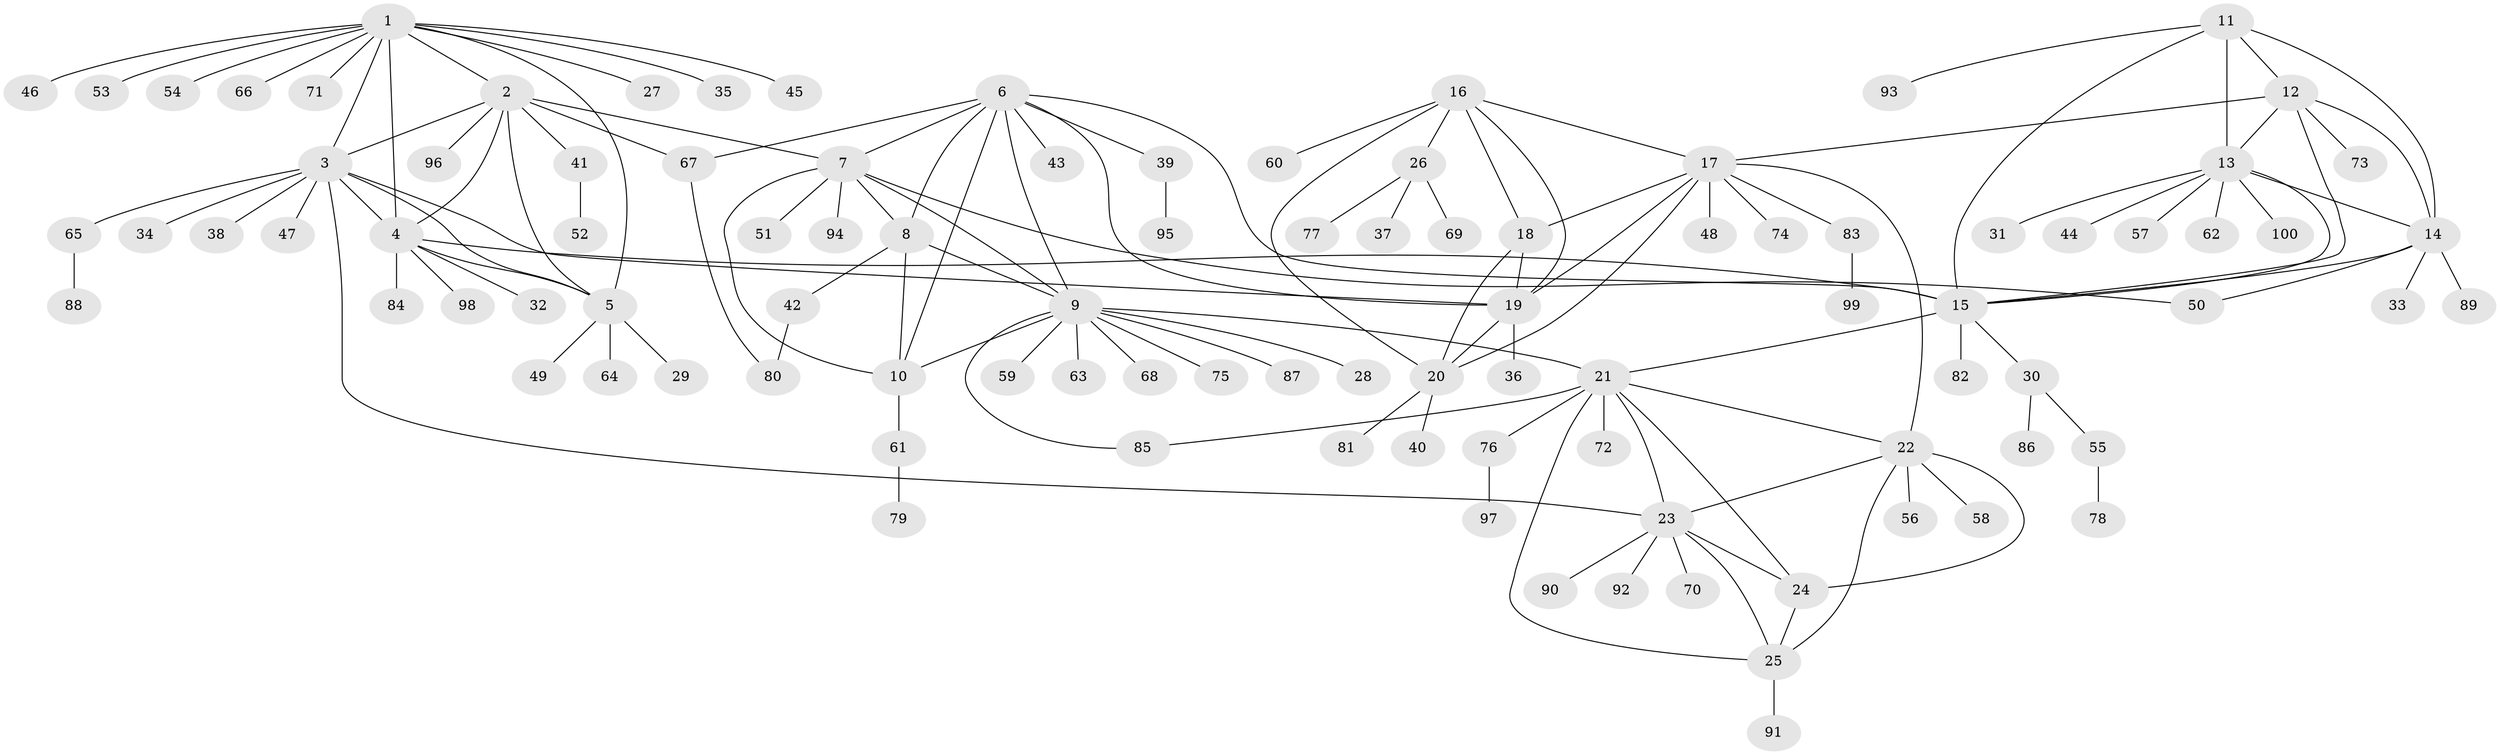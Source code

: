 // coarse degree distribution, {10: 0.013157894736842105, 12: 0.02631578947368421, 6: 0.02631578947368421, 9: 0.02631578947368421, 5: 0.05263157894736842, 11: 0.02631578947368421, 7: 0.013157894736842105, 4: 0.013157894736842105, 3: 0.039473684210526314, 8: 0.02631578947368421, 1: 0.6578947368421053, 2: 0.07894736842105263}
// Generated by graph-tools (version 1.1) at 2025/42/03/06/25 10:42:14]
// undirected, 100 vertices, 139 edges
graph export_dot {
graph [start="1"]
  node [color=gray90,style=filled];
  1;
  2;
  3;
  4;
  5;
  6;
  7;
  8;
  9;
  10;
  11;
  12;
  13;
  14;
  15;
  16;
  17;
  18;
  19;
  20;
  21;
  22;
  23;
  24;
  25;
  26;
  27;
  28;
  29;
  30;
  31;
  32;
  33;
  34;
  35;
  36;
  37;
  38;
  39;
  40;
  41;
  42;
  43;
  44;
  45;
  46;
  47;
  48;
  49;
  50;
  51;
  52;
  53;
  54;
  55;
  56;
  57;
  58;
  59;
  60;
  61;
  62;
  63;
  64;
  65;
  66;
  67;
  68;
  69;
  70;
  71;
  72;
  73;
  74;
  75;
  76;
  77;
  78;
  79;
  80;
  81;
  82;
  83;
  84;
  85;
  86;
  87;
  88;
  89;
  90;
  91;
  92;
  93;
  94;
  95;
  96;
  97;
  98;
  99;
  100;
  1 -- 2;
  1 -- 3;
  1 -- 4;
  1 -- 5;
  1 -- 27;
  1 -- 35;
  1 -- 45;
  1 -- 46;
  1 -- 53;
  1 -- 54;
  1 -- 66;
  1 -- 71;
  2 -- 3;
  2 -- 4;
  2 -- 5;
  2 -- 7;
  2 -- 41;
  2 -- 67;
  2 -- 96;
  3 -- 4;
  3 -- 5;
  3 -- 19;
  3 -- 23;
  3 -- 34;
  3 -- 38;
  3 -- 47;
  3 -- 65;
  4 -- 5;
  4 -- 15;
  4 -- 32;
  4 -- 84;
  4 -- 98;
  5 -- 29;
  5 -- 49;
  5 -- 64;
  6 -- 7;
  6 -- 8;
  6 -- 9;
  6 -- 10;
  6 -- 15;
  6 -- 19;
  6 -- 39;
  6 -- 43;
  6 -- 67;
  7 -- 8;
  7 -- 9;
  7 -- 10;
  7 -- 50;
  7 -- 51;
  7 -- 94;
  8 -- 9;
  8 -- 10;
  8 -- 42;
  9 -- 10;
  9 -- 21;
  9 -- 28;
  9 -- 59;
  9 -- 63;
  9 -- 68;
  9 -- 75;
  9 -- 85;
  9 -- 87;
  10 -- 61;
  11 -- 12;
  11 -- 13;
  11 -- 14;
  11 -- 15;
  11 -- 93;
  12 -- 13;
  12 -- 14;
  12 -- 15;
  12 -- 17;
  12 -- 73;
  13 -- 14;
  13 -- 15;
  13 -- 31;
  13 -- 44;
  13 -- 57;
  13 -- 62;
  13 -- 100;
  14 -- 15;
  14 -- 33;
  14 -- 50;
  14 -- 89;
  15 -- 21;
  15 -- 30;
  15 -- 82;
  16 -- 17;
  16 -- 18;
  16 -- 19;
  16 -- 20;
  16 -- 26;
  16 -- 60;
  17 -- 18;
  17 -- 19;
  17 -- 20;
  17 -- 22;
  17 -- 48;
  17 -- 74;
  17 -- 83;
  18 -- 19;
  18 -- 20;
  19 -- 20;
  19 -- 36;
  20 -- 40;
  20 -- 81;
  21 -- 22;
  21 -- 23;
  21 -- 24;
  21 -- 25;
  21 -- 72;
  21 -- 76;
  21 -- 85;
  22 -- 23;
  22 -- 24;
  22 -- 25;
  22 -- 56;
  22 -- 58;
  23 -- 24;
  23 -- 25;
  23 -- 70;
  23 -- 90;
  23 -- 92;
  24 -- 25;
  25 -- 91;
  26 -- 37;
  26 -- 69;
  26 -- 77;
  30 -- 55;
  30 -- 86;
  39 -- 95;
  41 -- 52;
  42 -- 80;
  55 -- 78;
  61 -- 79;
  65 -- 88;
  67 -- 80;
  76 -- 97;
  83 -- 99;
}
